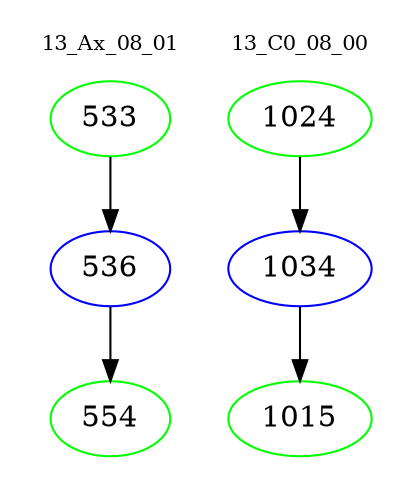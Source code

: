 digraph{
subgraph cluster_0 {
color = white
label = "13_Ax_08_01";
fontsize=10;
T0_533 [label="533", color="green"]
T0_533 -> T0_536 [color="black"]
T0_536 [label="536", color="blue"]
T0_536 -> T0_554 [color="black"]
T0_554 [label="554", color="green"]
}
subgraph cluster_1 {
color = white
label = "13_C0_08_00";
fontsize=10;
T1_1024 [label="1024", color="green"]
T1_1024 -> T1_1034 [color="black"]
T1_1034 [label="1034", color="blue"]
T1_1034 -> T1_1015 [color="black"]
T1_1015 [label="1015", color="green"]
}
}
